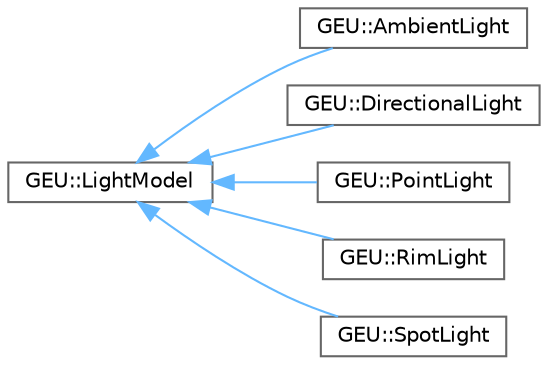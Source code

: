 digraph "Gráfico de jerarquía de clases"
{
 // LATEX_PDF_SIZE
  bgcolor="transparent";
  edge [fontname=Helvetica,fontsize=10,labelfontname=Helvetica,labelfontsize=10];
  node [fontname=Helvetica,fontsize=10,shape=box,height=0.2,width=0.4];
  rankdir="LR";
  Node0 [id="Node000000",label="GEU::LightModel",height=0.2,width=0.4,color="grey40", fillcolor="white", style="filled",URL="$d4/d04/class_g_e_u_1_1_light_model.html",tooltip=" "];
  Node0 -> Node1 [id="edge44_Node000000_Node000001",dir="back",color="steelblue1",style="solid",tooltip=" "];
  Node1 [id="Node000001",label="GEU::AmbientLight",height=0.2,width=0.4,color="grey40", fillcolor="white", style="filled",URL="$d5/d01/class_g_e_u_1_1_ambient_light.html",tooltip=" "];
  Node0 -> Node2 [id="edge45_Node000000_Node000002",dir="back",color="steelblue1",style="solid",tooltip=" "];
  Node2 [id="Node000002",label="GEU::DirectionalLight",height=0.2,width=0.4,color="grey40", fillcolor="white", style="filled",URL="$df/d03/class_g_e_u_1_1_directional_light.html",tooltip=" "];
  Node0 -> Node3 [id="edge46_Node000000_Node000003",dir="back",color="steelblue1",style="solid",tooltip=" "];
  Node3 [id="Node000003",label="GEU::PointLight",height=0.2,width=0.4,color="grey40", fillcolor="white", style="filled",URL="$d0/d02/class_g_e_u_1_1_point_light.html",tooltip=" "];
  Node0 -> Node4 [id="edge47_Node000000_Node000004",dir="back",color="steelblue1",style="solid",tooltip=" "];
  Node4 [id="Node000004",label="GEU::RimLight",height=0.2,width=0.4,color="grey40", fillcolor="white", style="filled",URL="$d8/d03/class_g_e_u_1_1_rim_light.html",tooltip=" "];
  Node0 -> Node5 [id="edge48_Node000000_Node000005",dir="back",color="steelblue1",style="solid",tooltip=" "];
  Node5 [id="Node000005",label="GEU::SpotLight",height=0.2,width=0.4,color="grey40", fillcolor="white", style="filled",URL="$df/d07/class_g_e_u_1_1_spot_light.html",tooltip=" "];
}
